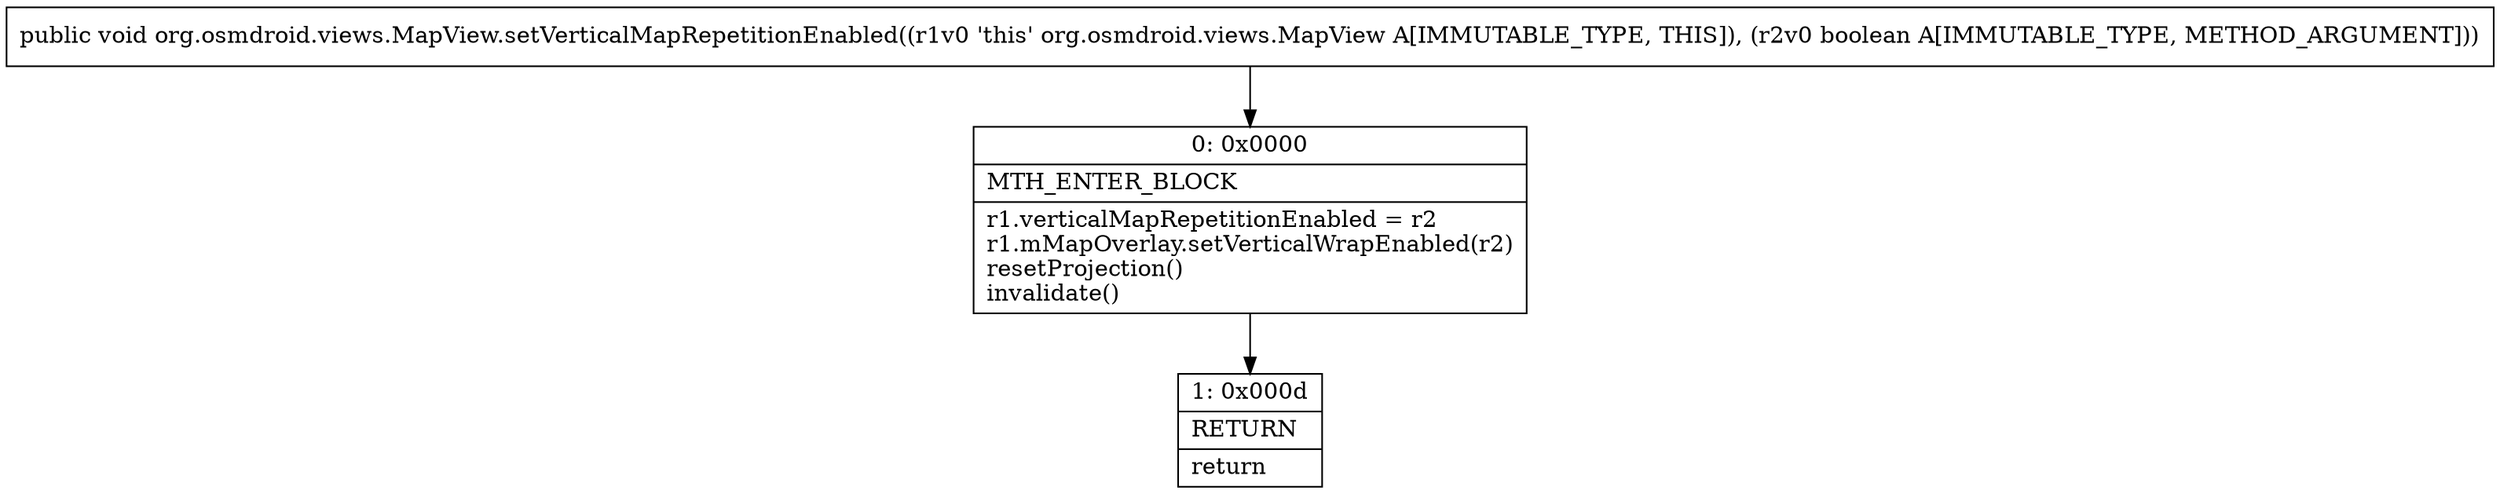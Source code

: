 digraph "CFG fororg.osmdroid.views.MapView.setVerticalMapRepetitionEnabled(Z)V" {
Node_0 [shape=record,label="{0\:\ 0x0000|MTH_ENTER_BLOCK\l|r1.verticalMapRepetitionEnabled = r2\lr1.mMapOverlay.setVerticalWrapEnabled(r2)\lresetProjection()\linvalidate()\l}"];
Node_1 [shape=record,label="{1\:\ 0x000d|RETURN\l|return\l}"];
MethodNode[shape=record,label="{public void org.osmdroid.views.MapView.setVerticalMapRepetitionEnabled((r1v0 'this' org.osmdroid.views.MapView A[IMMUTABLE_TYPE, THIS]), (r2v0 boolean A[IMMUTABLE_TYPE, METHOD_ARGUMENT])) }"];
MethodNode -> Node_0;
Node_0 -> Node_1;
}

